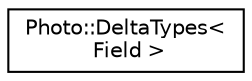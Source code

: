 digraph "Graphical Class Hierarchy"
{
 // LATEX_PDF_SIZE
  edge [fontname="Helvetica",fontsize="10",labelfontname="Helvetica",labelfontsize="10"];
  node [fontname="Helvetica",fontsize="10",shape=record];
  rankdir="LR";
  Node0 [label="Photo::DeltaTypes\<\l Field \>",height=0.2,width=0.4,color="black", fillcolor="white", style="filled",URL="$struct_photo_1_1_delta_types.html",tooltip=" "];
}
